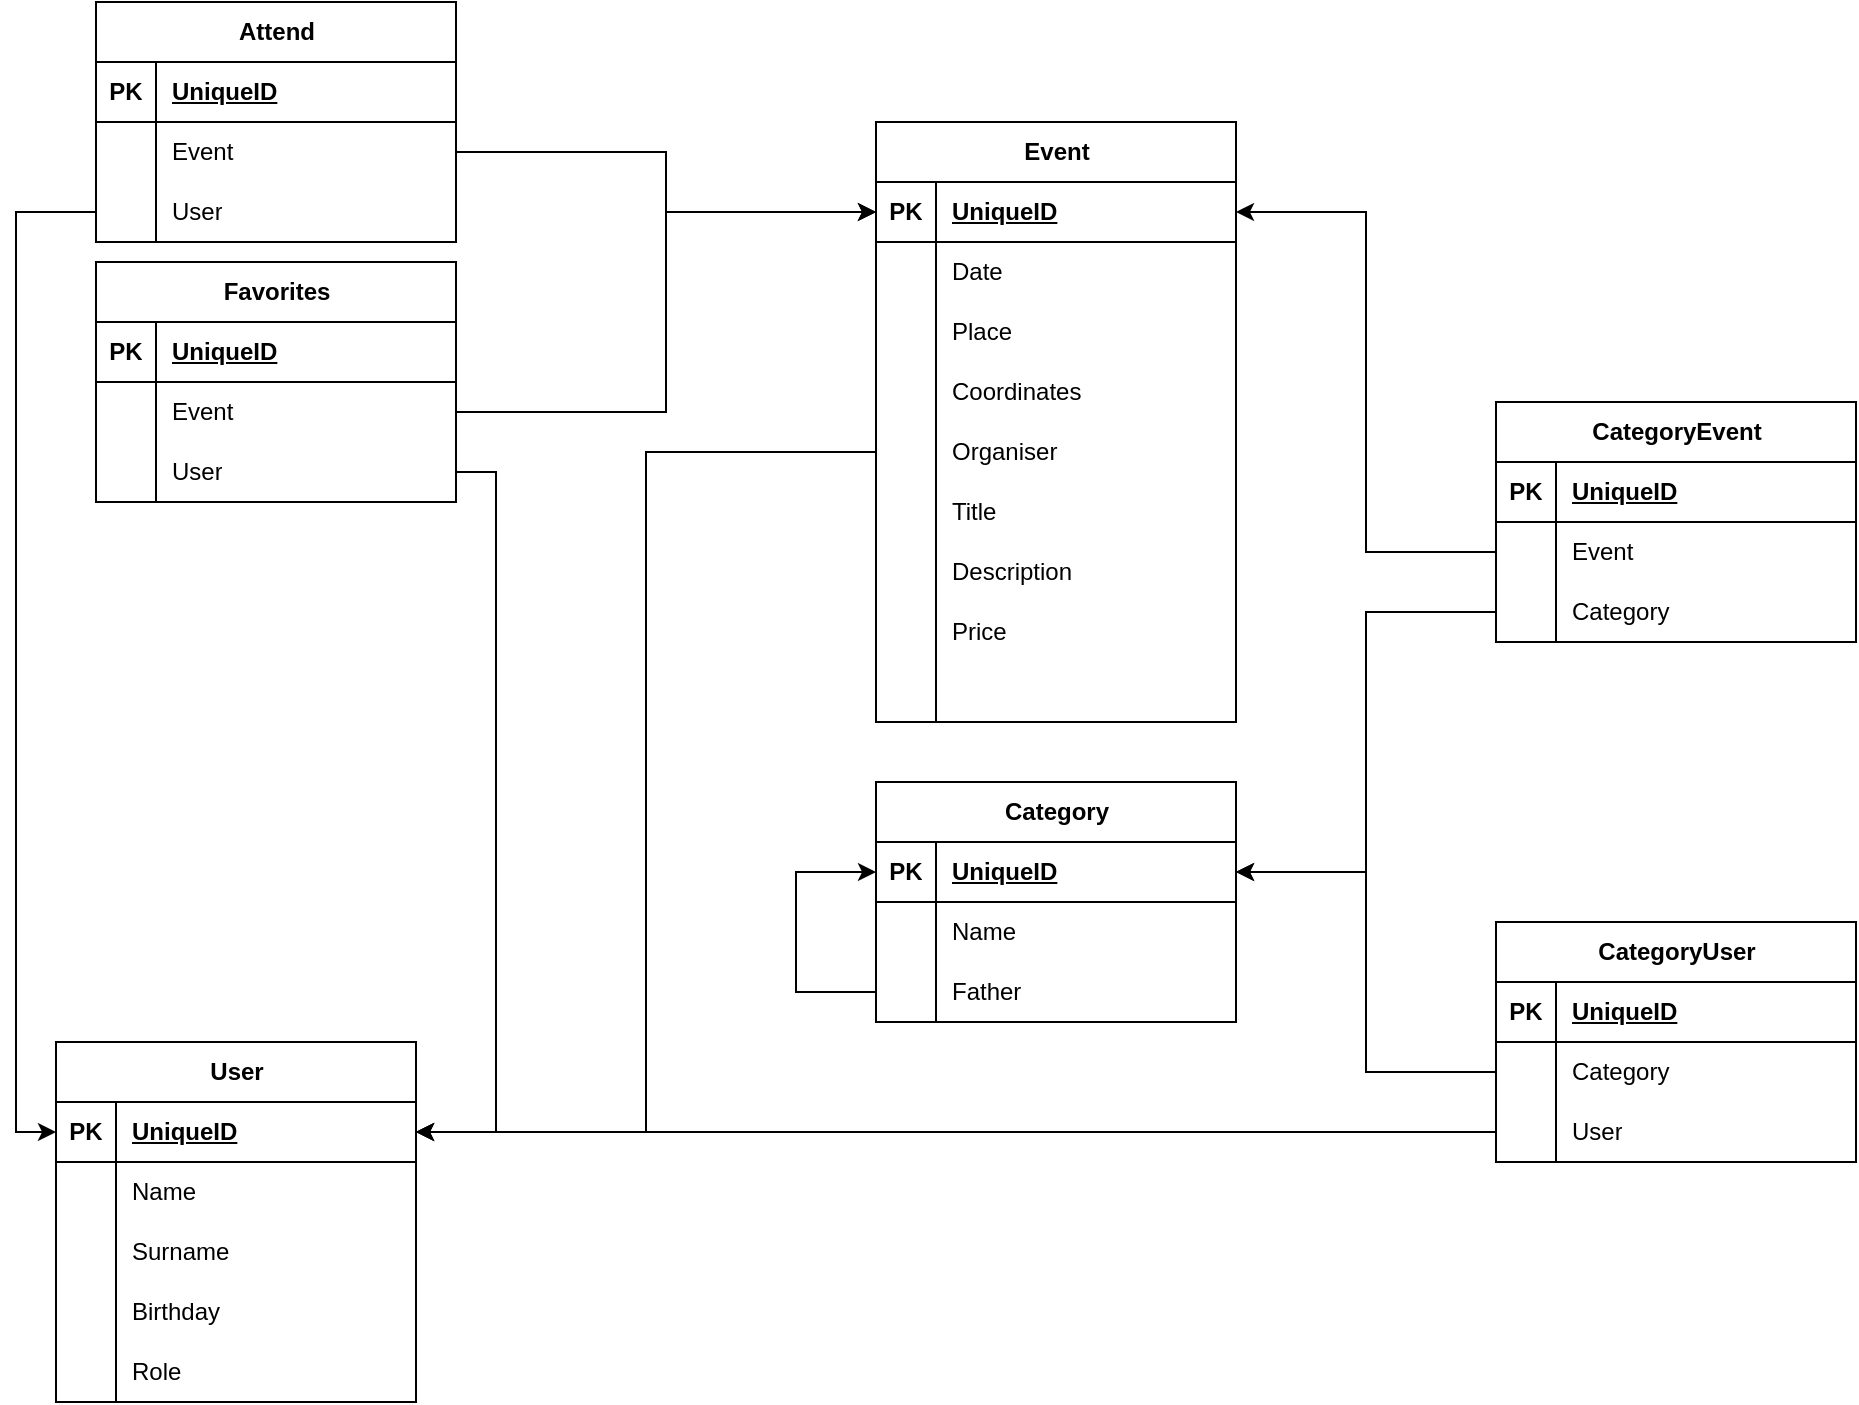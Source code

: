 <mxfile version="21.0.2" type="device"><diagram name="Pagina-1" id="HXqzpzpttiGcGbyxBQgP"><mxGraphModel dx="2497" dy="1878" grid="0" gridSize="10" guides="1" tooltips="1" connect="1" arrows="1" fold="1" page="1" pageScale="1" pageWidth="827" pageHeight="1169" math="0" shadow="0"><root><mxCell id="0"/><mxCell id="1" parent="0"/><mxCell id="CH85Bz0sB6RGt3D_Y4rh-2" value="User" style="shape=table;startSize=30;container=1;collapsible=1;childLayout=tableLayout;fixedRows=1;rowLines=0;fontStyle=1;align=center;resizeLast=1;html=1;" parent="1" vertex="1"><mxGeometry x="-30" y="470" width="180" height="180" as="geometry"/></mxCell><mxCell id="CH85Bz0sB6RGt3D_Y4rh-3" value="" style="shape=tableRow;horizontal=0;startSize=0;swimlaneHead=0;swimlaneBody=0;fillColor=none;collapsible=0;dropTarget=0;points=[[0,0.5],[1,0.5]];portConstraint=eastwest;top=0;left=0;right=0;bottom=1;" parent="CH85Bz0sB6RGt3D_Y4rh-2" vertex="1"><mxGeometry y="30" width="180" height="30" as="geometry"/></mxCell><mxCell id="CH85Bz0sB6RGt3D_Y4rh-4" value="PK" style="shape=partialRectangle;connectable=0;fillColor=none;top=0;left=0;bottom=0;right=0;fontStyle=1;overflow=hidden;whiteSpace=wrap;html=1;" parent="CH85Bz0sB6RGt3D_Y4rh-3" vertex="1"><mxGeometry width="30" height="30" as="geometry"><mxRectangle width="30" height="30" as="alternateBounds"/></mxGeometry></mxCell><mxCell id="CH85Bz0sB6RGt3D_Y4rh-5" value="UniqueID" style="shape=partialRectangle;connectable=0;fillColor=none;top=0;left=0;bottom=0;right=0;align=left;spacingLeft=6;fontStyle=5;overflow=hidden;whiteSpace=wrap;html=1;" parent="CH85Bz0sB6RGt3D_Y4rh-3" vertex="1"><mxGeometry x="30" width="150" height="30" as="geometry"><mxRectangle width="150" height="30" as="alternateBounds"/></mxGeometry></mxCell><mxCell id="CH85Bz0sB6RGt3D_Y4rh-6" value="" style="shape=tableRow;horizontal=0;startSize=0;swimlaneHead=0;swimlaneBody=0;fillColor=none;collapsible=0;dropTarget=0;points=[[0,0.5],[1,0.5]];portConstraint=eastwest;top=0;left=0;right=0;bottom=0;" parent="CH85Bz0sB6RGt3D_Y4rh-2" vertex="1"><mxGeometry y="60" width="180" height="30" as="geometry"/></mxCell><mxCell id="CH85Bz0sB6RGt3D_Y4rh-7" value="" style="shape=partialRectangle;connectable=0;fillColor=none;top=0;left=0;bottom=0;right=0;editable=1;overflow=hidden;whiteSpace=wrap;html=1;" parent="CH85Bz0sB6RGt3D_Y4rh-6" vertex="1"><mxGeometry width="30" height="30" as="geometry"><mxRectangle width="30" height="30" as="alternateBounds"/></mxGeometry></mxCell><mxCell id="CH85Bz0sB6RGt3D_Y4rh-8" value="Name" style="shape=partialRectangle;connectable=0;fillColor=none;top=0;left=0;bottom=0;right=0;align=left;spacingLeft=6;overflow=hidden;whiteSpace=wrap;html=1;" parent="CH85Bz0sB6RGt3D_Y4rh-6" vertex="1"><mxGeometry x="30" width="150" height="30" as="geometry"><mxRectangle width="150" height="30" as="alternateBounds"/></mxGeometry></mxCell><mxCell id="CH85Bz0sB6RGt3D_Y4rh-9" value="" style="shape=tableRow;horizontal=0;startSize=0;swimlaneHead=0;swimlaneBody=0;fillColor=none;collapsible=0;dropTarget=0;points=[[0,0.5],[1,0.5]];portConstraint=eastwest;top=0;left=0;right=0;bottom=0;" parent="CH85Bz0sB6RGt3D_Y4rh-2" vertex="1"><mxGeometry y="90" width="180" height="30" as="geometry"/></mxCell><mxCell id="CH85Bz0sB6RGt3D_Y4rh-10" value="" style="shape=partialRectangle;connectable=0;fillColor=none;top=0;left=0;bottom=0;right=0;editable=1;overflow=hidden;whiteSpace=wrap;html=1;" parent="CH85Bz0sB6RGt3D_Y4rh-9" vertex="1"><mxGeometry width="30" height="30" as="geometry"><mxRectangle width="30" height="30" as="alternateBounds"/></mxGeometry></mxCell><mxCell id="CH85Bz0sB6RGt3D_Y4rh-11" value="Surname" style="shape=partialRectangle;connectable=0;fillColor=none;top=0;left=0;bottom=0;right=0;align=left;spacingLeft=6;overflow=hidden;whiteSpace=wrap;html=1;" parent="CH85Bz0sB6RGt3D_Y4rh-9" vertex="1"><mxGeometry x="30" width="150" height="30" as="geometry"><mxRectangle width="150" height="30" as="alternateBounds"/></mxGeometry></mxCell><mxCell id="CH85Bz0sB6RGt3D_Y4rh-12" value="" style="shape=tableRow;horizontal=0;startSize=0;swimlaneHead=0;swimlaneBody=0;fillColor=none;collapsible=0;dropTarget=0;points=[[0,0.5],[1,0.5]];portConstraint=eastwest;top=0;left=0;right=0;bottom=0;" parent="CH85Bz0sB6RGt3D_Y4rh-2" vertex="1"><mxGeometry y="120" width="180" height="30" as="geometry"/></mxCell><mxCell id="CH85Bz0sB6RGt3D_Y4rh-13" value="" style="shape=partialRectangle;connectable=0;fillColor=none;top=0;left=0;bottom=0;right=0;editable=1;overflow=hidden;whiteSpace=wrap;html=1;" parent="CH85Bz0sB6RGt3D_Y4rh-12" vertex="1"><mxGeometry width="30" height="30" as="geometry"><mxRectangle width="30" height="30" as="alternateBounds"/></mxGeometry></mxCell><mxCell id="CH85Bz0sB6RGt3D_Y4rh-14" value="Birthday" style="shape=partialRectangle;connectable=0;fillColor=none;top=0;left=0;bottom=0;right=0;align=left;spacingLeft=6;overflow=hidden;whiteSpace=wrap;html=1;" parent="CH85Bz0sB6RGt3D_Y4rh-12" vertex="1"><mxGeometry x="30" width="150" height="30" as="geometry"><mxRectangle width="150" height="30" as="alternateBounds"/></mxGeometry></mxCell><mxCell id="CH85Bz0sB6RGt3D_Y4rh-15" value="" style="shape=tableRow;horizontal=0;startSize=0;swimlaneHead=0;swimlaneBody=0;fillColor=none;collapsible=0;dropTarget=0;points=[[0,0.5],[1,0.5]];portConstraint=eastwest;top=0;left=0;right=0;bottom=0;" parent="CH85Bz0sB6RGt3D_Y4rh-2" vertex="1"><mxGeometry y="150" width="180" height="30" as="geometry"/></mxCell><mxCell id="CH85Bz0sB6RGt3D_Y4rh-16" value="" style="shape=partialRectangle;connectable=0;fillColor=none;top=0;left=0;bottom=0;right=0;editable=1;overflow=hidden;whiteSpace=wrap;html=1;" parent="CH85Bz0sB6RGt3D_Y4rh-15" vertex="1"><mxGeometry width="30" height="30" as="geometry"><mxRectangle width="30" height="30" as="alternateBounds"/></mxGeometry></mxCell><mxCell id="CH85Bz0sB6RGt3D_Y4rh-17" value="Role" style="shape=partialRectangle;connectable=0;fillColor=none;top=0;left=0;bottom=0;right=0;align=left;spacingLeft=6;overflow=hidden;whiteSpace=wrap;html=1;" parent="CH85Bz0sB6RGt3D_Y4rh-15" vertex="1"><mxGeometry x="30" width="150" height="30" as="geometry"><mxRectangle width="150" height="30" as="alternateBounds"/></mxGeometry></mxCell><mxCell id="CH85Bz0sB6RGt3D_Y4rh-30" value="Event" style="shape=table;startSize=30;container=1;collapsible=1;childLayout=tableLayout;fixedRows=1;rowLines=0;fontStyle=1;align=center;resizeLast=1;html=1;" parent="1" vertex="1"><mxGeometry x="380" y="10" width="180" height="300" as="geometry"/></mxCell><mxCell id="CH85Bz0sB6RGt3D_Y4rh-31" value="" style="shape=tableRow;horizontal=0;startSize=0;swimlaneHead=0;swimlaneBody=0;fillColor=none;collapsible=0;dropTarget=0;points=[[0,0.5],[1,0.5]];portConstraint=eastwest;top=0;left=0;right=0;bottom=1;" parent="CH85Bz0sB6RGt3D_Y4rh-30" vertex="1"><mxGeometry y="30" width="180" height="30" as="geometry"/></mxCell><mxCell id="CH85Bz0sB6RGt3D_Y4rh-32" value="PK" style="shape=partialRectangle;connectable=0;fillColor=none;top=0;left=0;bottom=0;right=0;fontStyle=1;overflow=hidden;whiteSpace=wrap;html=1;" parent="CH85Bz0sB6RGt3D_Y4rh-31" vertex="1"><mxGeometry width="30" height="30" as="geometry"><mxRectangle width="30" height="30" as="alternateBounds"/></mxGeometry></mxCell><mxCell id="CH85Bz0sB6RGt3D_Y4rh-33" value="UniqueID" style="shape=partialRectangle;connectable=0;fillColor=none;top=0;left=0;bottom=0;right=0;align=left;spacingLeft=6;fontStyle=5;overflow=hidden;whiteSpace=wrap;html=1;" parent="CH85Bz0sB6RGt3D_Y4rh-31" vertex="1"><mxGeometry x="30" width="150" height="30" as="geometry"><mxRectangle width="150" height="30" as="alternateBounds"/></mxGeometry></mxCell><mxCell id="CH85Bz0sB6RGt3D_Y4rh-34" value="" style="shape=tableRow;horizontal=0;startSize=0;swimlaneHead=0;swimlaneBody=0;fillColor=none;collapsible=0;dropTarget=0;points=[[0,0.5],[1,0.5]];portConstraint=eastwest;top=0;left=0;right=0;bottom=0;" parent="CH85Bz0sB6RGt3D_Y4rh-30" vertex="1"><mxGeometry y="60" width="180" height="30" as="geometry"/></mxCell><mxCell id="CH85Bz0sB6RGt3D_Y4rh-35" value="" style="shape=partialRectangle;connectable=0;fillColor=none;top=0;left=0;bottom=0;right=0;editable=1;overflow=hidden;whiteSpace=wrap;html=1;" parent="CH85Bz0sB6RGt3D_Y4rh-34" vertex="1"><mxGeometry width="30" height="30" as="geometry"><mxRectangle width="30" height="30" as="alternateBounds"/></mxGeometry></mxCell><mxCell id="CH85Bz0sB6RGt3D_Y4rh-36" value="Date" style="shape=partialRectangle;connectable=0;fillColor=none;top=0;left=0;bottom=0;right=0;align=left;spacingLeft=6;overflow=hidden;whiteSpace=wrap;html=1;" parent="CH85Bz0sB6RGt3D_Y4rh-34" vertex="1"><mxGeometry x="30" width="150" height="30" as="geometry"><mxRectangle width="150" height="30" as="alternateBounds"/></mxGeometry></mxCell><mxCell id="CH85Bz0sB6RGt3D_Y4rh-37" value="" style="shape=tableRow;horizontal=0;startSize=0;swimlaneHead=0;swimlaneBody=0;fillColor=none;collapsible=0;dropTarget=0;points=[[0,0.5],[1,0.5]];portConstraint=eastwest;top=0;left=0;right=0;bottom=0;" parent="CH85Bz0sB6RGt3D_Y4rh-30" vertex="1"><mxGeometry y="90" width="180" height="30" as="geometry"/></mxCell><mxCell id="CH85Bz0sB6RGt3D_Y4rh-38" value="" style="shape=partialRectangle;connectable=0;fillColor=none;top=0;left=0;bottom=0;right=0;editable=1;overflow=hidden;whiteSpace=wrap;html=1;" parent="CH85Bz0sB6RGt3D_Y4rh-37" vertex="1"><mxGeometry width="30" height="30" as="geometry"><mxRectangle width="30" height="30" as="alternateBounds"/></mxGeometry></mxCell><mxCell id="CH85Bz0sB6RGt3D_Y4rh-39" value="Place" style="shape=partialRectangle;connectable=0;fillColor=none;top=0;left=0;bottom=0;right=0;align=left;spacingLeft=6;overflow=hidden;whiteSpace=wrap;html=1;" parent="CH85Bz0sB6RGt3D_Y4rh-37" vertex="1"><mxGeometry x="30" width="150" height="30" as="geometry"><mxRectangle width="150" height="30" as="alternateBounds"/></mxGeometry></mxCell><mxCell id="CH85Bz0sB6RGt3D_Y4rh-40" value="" style="shape=tableRow;horizontal=0;startSize=0;swimlaneHead=0;swimlaneBody=0;fillColor=none;collapsible=0;dropTarget=0;points=[[0,0.5],[1,0.5]];portConstraint=eastwest;top=0;left=0;right=0;bottom=0;" parent="CH85Bz0sB6RGt3D_Y4rh-30" vertex="1"><mxGeometry y="120" width="180" height="30" as="geometry"/></mxCell><mxCell id="CH85Bz0sB6RGt3D_Y4rh-41" value="" style="shape=partialRectangle;connectable=0;fillColor=none;top=0;left=0;bottom=0;right=0;editable=1;overflow=hidden;whiteSpace=wrap;html=1;" parent="CH85Bz0sB6RGt3D_Y4rh-40" vertex="1"><mxGeometry width="30" height="30" as="geometry"><mxRectangle width="30" height="30" as="alternateBounds"/></mxGeometry></mxCell><mxCell id="CH85Bz0sB6RGt3D_Y4rh-42" value="Coordinates" style="shape=partialRectangle;connectable=0;fillColor=none;top=0;left=0;bottom=0;right=0;align=left;spacingLeft=6;overflow=hidden;whiteSpace=wrap;html=1;" parent="CH85Bz0sB6RGt3D_Y4rh-40" vertex="1"><mxGeometry x="30" width="150" height="30" as="geometry"><mxRectangle width="150" height="30" as="alternateBounds"/></mxGeometry></mxCell><mxCell id="CH85Bz0sB6RGt3D_Y4rh-46" value="" style="shape=tableRow;horizontal=0;startSize=0;swimlaneHead=0;swimlaneBody=0;fillColor=none;collapsible=0;dropTarget=0;points=[[0,0.5],[1,0.5]];portConstraint=eastwest;top=0;left=0;right=0;bottom=0;" parent="CH85Bz0sB6RGt3D_Y4rh-30" vertex="1"><mxGeometry y="150" width="180" height="30" as="geometry"/></mxCell><mxCell id="CH85Bz0sB6RGt3D_Y4rh-47" value="" style="shape=partialRectangle;connectable=0;fillColor=none;top=0;left=0;bottom=0;right=0;editable=1;overflow=hidden;whiteSpace=wrap;html=1;" parent="CH85Bz0sB6RGt3D_Y4rh-46" vertex="1"><mxGeometry width="30" height="30" as="geometry"><mxRectangle width="30" height="30" as="alternateBounds"/></mxGeometry></mxCell><mxCell id="CH85Bz0sB6RGt3D_Y4rh-48" value="Organiser" style="shape=partialRectangle;connectable=0;fillColor=none;top=0;left=0;bottom=0;right=0;align=left;spacingLeft=6;overflow=hidden;whiteSpace=wrap;html=1;" parent="CH85Bz0sB6RGt3D_Y4rh-46" vertex="1"><mxGeometry x="30" width="150" height="30" as="geometry"><mxRectangle width="150" height="30" as="alternateBounds"/></mxGeometry></mxCell><mxCell id="CH85Bz0sB6RGt3D_Y4rh-43" value="" style="shape=tableRow;horizontal=0;startSize=0;swimlaneHead=0;swimlaneBody=0;fillColor=none;collapsible=0;dropTarget=0;points=[[0,0.5],[1,0.5]];portConstraint=eastwest;top=0;left=0;right=0;bottom=0;" parent="CH85Bz0sB6RGt3D_Y4rh-30" vertex="1"><mxGeometry y="180" width="180" height="30" as="geometry"/></mxCell><mxCell id="CH85Bz0sB6RGt3D_Y4rh-44" value="" style="shape=partialRectangle;connectable=0;fillColor=none;top=0;left=0;bottom=0;right=0;editable=1;overflow=hidden;whiteSpace=wrap;html=1;" parent="CH85Bz0sB6RGt3D_Y4rh-43" vertex="1"><mxGeometry width="30" height="30" as="geometry"><mxRectangle width="30" height="30" as="alternateBounds"/></mxGeometry></mxCell><mxCell id="CH85Bz0sB6RGt3D_Y4rh-45" value="Title" style="shape=partialRectangle;connectable=0;fillColor=none;top=0;left=0;bottom=0;right=0;align=left;spacingLeft=6;overflow=hidden;whiteSpace=wrap;html=1;" parent="CH85Bz0sB6RGt3D_Y4rh-43" vertex="1"><mxGeometry x="30" width="150" height="30" as="geometry"><mxRectangle width="150" height="30" as="alternateBounds"/></mxGeometry></mxCell><mxCell id="CH85Bz0sB6RGt3D_Y4rh-49" value="" style="shape=tableRow;horizontal=0;startSize=0;swimlaneHead=0;swimlaneBody=0;fillColor=none;collapsible=0;dropTarget=0;points=[[0,0.5],[1,0.5]];portConstraint=eastwest;top=0;left=0;right=0;bottom=0;" parent="CH85Bz0sB6RGt3D_Y4rh-30" vertex="1"><mxGeometry y="210" width="180" height="30" as="geometry"/></mxCell><mxCell id="CH85Bz0sB6RGt3D_Y4rh-50" value="" style="shape=partialRectangle;connectable=0;fillColor=none;top=0;left=0;bottom=0;right=0;editable=1;overflow=hidden;whiteSpace=wrap;html=1;" parent="CH85Bz0sB6RGt3D_Y4rh-49" vertex="1"><mxGeometry width="30" height="30" as="geometry"><mxRectangle width="30" height="30" as="alternateBounds"/></mxGeometry></mxCell><mxCell id="CH85Bz0sB6RGt3D_Y4rh-51" value="Description" style="shape=partialRectangle;connectable=0;fillColor=none;top=0;left=0;bottom=0;right=0;align=left;spacingLeft=6;overflow=hidden;whiteSpace=wrap;html=1;" parent="CH85Bz0sB6RGt3D_Y4rh-49" vertex="1"><mxGeometry x="30" width="150" height="30" as="geometry"><mxRectangle width="150" height="30" as="alternateBounds"/></mxGeometry></mxCell><mxCell id="CH85Bz0sB6RGt3D_Y4rh-55" value="" style="shape=tableRow;horizontal=0;startSize=0;swimlaneHead=0;swimlaneBody=0;fillColor=none;collapsible=0;dropTarget=0;points=[[0,0.5],[1,0.5]];portConstraint=eastwest;top=0;left=0;right=0;bottom=0;" parent="CH85Bz0sB6RGt3D_Y4rh-30" vertex="1"><mxGeometry y="240" width="180" height="30" as="geometry"/></mxCell><mxCell id="CH85Bz0sB6RGt3D_Y4rh-56" value="" style="shape=partialRectangle;connectable=0;fillColor=none;top=0;left=0;bottom=0;right=0;editable=1;overflow=hidden;whiteSpace=wrap;html=1;" parent="CH85Bz0sB6RGt3D_Y4rh-55" vertex="1"><mxGeometry width="30" height="30" as="geometry"><mxRectangle width="30" height="30" as="alternateBounds"/></mxGeometry></mxCell><mxCell id="CH85Bz0sB6RGt3D_Y4rh-57" value="Price" style="shape=partialRectangle;connectable=0;fillColor=none;top=0;left=0;bottom=0;right=0;align=left;spacingLeft=6;overflow=hidden;whiteSpace=wrap;html=1;" parent="CH85Bz0sB6RGt3D_Y4rh-55" vertex="1"><mxGeometry x="30" width="150" height="30" as="geometry"><mxRectangle width="150" height="30" as="alternateBounds"/></mxGeometry></mxCell><mxCell id="CH85Bz0sB6RGt3D_Y4rh-52" value="" style="shape=tableRow;horizontal=0;startSize=0;swimlaneHead=0;swimlaneBody=0;fillColor=none;collapsible=0;dropTarget=0;points=[[0,0.5],[1,0.5]];portConstraint=eastwest;top=0;left=0;right=0;bottom=0;" parent="CH85Bz0sB6RGt3D_Y4rh-30" vertex="1"><mxGeometry y="270" width="180" height="30" as="geometry"/></mxCell><mxCell id="CH85Bz0sB6RGt3D_Y4rh-53" value="" style="shape=partialRectangle;connectable=0;fillColor=none;top=0;left=0;bottom=0;right=0;editable=1;overflow=hidden;whiteSpace=wrap;html=1;" parent="CH85Bz0sB6RGt3D_Y4rh-52" vertex="1"><mxGeometry width="30" height="30" as="geometry"><mxRectangle width="30" height="30" as="alternateBounds"/></mxGeometry></mxCell><mxCell id="CH85Bz0sB6RGt3D_Y4rh-54" value="" style="shape=partialRectangle;connectable=0;fillColor=none;top=0;left=0;bottom=0;right=0;align=left;spacingLeft=6;overflow=hidden;whiteSpace=wrap;html=1;" parent="CH85Bz0sB6RGt3D_Y4rh-52" vertex="1"><mxGeometry x="30" width="150" height="30" as="geometry"><mxRectangle width="150" height="30" as="alternateBounds"/></mxGeometry></mxCell><mxCell id="CH85Bz0sB6RGt3D_Y4rh-145" style="edgeStyle=orthogonalEdgeStyle;rounded=0;orthogonalLoop=1;jettySize=auto;html=1;exitX=0;exitY=0.5;exitDx=0;exitDy=0;entryX=0;entryY=0.5;entryDx=0;entryDy=0;" parent="1" source="CH85Bz0sB6RGt3D_Y4rh-65" target="CH85Bz0sB6RGt3D_Y4rh-59" edge="1"><mxGeometry relative="1" as="geometry"><Array as="points"><mxPoint x="340" y="445"/><mxPoint x="340" y="385"/></Array></mxGeometry></mxCell><mxCell id="CH85Bz0sB6RGt3D_Y4rh-58" value="Category" style="shape=table;startSize=30;container=1;collapsible=1;childLayout=tableLayout;fixedRows=1;rowLines=0;fontStyle=1;align=center;resizeLast=1;html=1;" parent="1" vertex="1"><mxGeometry x="380" y="340" width="180" height="120" as="geometry"/></mxCell><mxCell id="CH85Bz0sB6RGt3D_Y4rh-59" value="" style="shape=tableRow;horizontal=0;startSize=0;swimlaneHead=0;swimlaneBody=0;fillColor=none;collapsible=0;dropTarget=0;points=[[0,0.5],[1,0.5]];portConstraint=eastwest;top=0;left=0;right=0;bottom=1;" parent="CH85Bz0sB6RGt3D_Y4rh-58" vertex="1"><mxGeometry y="30" width="180" height="30" as="geometry"/></mxCell><mxCell id="CH85Bz0sB6RGt3D_Y4rh-60" value="PK" style="shape=partialRectangle;connectable=0;fillColor=none;top=0;left=0;bottom=0;right=0;fontStyle=1;overflow=hidden;whiteSpace=wrap;html=1;" parent="CH85Bz0sB6RGt3D_Y4rh-59" vertex="1"><mxGeometry width="30" height="30" as="geometry"><mxRectangle width="30" height="30" as="alternateBounds"/></mxGeometry></mxCell><mxCell id="CH85Bz0sB6RGt3D_Y4rh-61" value="UniqueID" style="shape=partialRectangle;connectable=0;fillColor=none;top=0;left=0;bottom=0;right=0;align=left;spacingLeft=6;fontStyle=5;overflow=hidden;whiteSpace=wrap;html=1;" parent="CH85Bz0sB6RGt3D_Y4rh-59" vertex="1"><mxGeometry x="30" width="150" height="30" as="geometry"><mxRectangle width="150" height="30" as="alternateBounds"/></mxGeometry></mxCell><mxCell id="CH85Bz0sB6RGt3D_Y4rh-62" value="" style="shape=tableRow;horizontal=0;startSize=0;swimlaneHead=0;swimlaneBody=0;fillColor=none;collapsible=0;dropTarget=0;points=[[0,0.5],[1,0.5]];portConstraint=eastwest;top=0;left=0;right=0;bottom=0;" parent="CH85Bz0sB6RGt3D_Y4rh-58" vertex="1"><mxGeometry y="60" width="180" height="30" as="geometry"/></mxCell><mxCell id="CH85Bz0sB6RGt3D_Y4rh-63" value="" style="shape=partialRectangle;connectable=0;fillColor=none;top=0;left=0;bottom=0;right=0;editable=1;overflow=hidden;whiteSpace=wrap;html=1;" parent="CH85Bz0sB6RGt3D_Y4rh-62" vertex="1"><mxGeometry width="30" height="30" as="geometry"><mxRectangle width="30" height="30" as="alternateBounds"/></mxGeometry></mxCell><mxCell id="CH85Bz0sB6RGt3D_Y4rh-64" value="Name" style="shape=partialRectangle;connectable=0;fillColor=none;top=0;left=0;bottom=0;right=0;align=left;spacingLeft=6;overflow=hidden;whiteSpace=wrap;html=1;" parent="CH85Bz0sB6RGt3D_Y4rh-62" vertex="1"><mxGeometry x="30" width="150" height="30" as="geometry"><mxRectangle width="150" height="30" as="alternateBounds"/></mxGeometry></mxCell><mxCell id="CH85Bz0sB6RGt3D_Y4rh-65" value="" style="shape=tableRow;horizontal=0;startSize=0;swimlaneHead=0;swimlaneBody=0;fillColor=none;collapsible=0;dropTarget=0;points=[[0,0.5],[1,0.5]];portConstraint=eastwest;top=0;left=0;right=0;bottom=0;" parent="CH85Bz0sB6RGt3D_Y4rh-58" vertex="1"><mxGeometry y="90" width="180" height="30" as="geometry"/></mxCell><mxCell id="CH85Bz0sB6RGt3D_Y4rh-66" value="" style="shape=partialRectangle;connectable=0;fillColor=none;top=0;left=0;bottom=0;right=0;editable=1;overflow=hidden;whiteSpace=wrap;html=1;" parent="CH85Bz0sB6RGt3D_Y4rh-65" vertex="1"><mxGeometry width="30" height="30" as="geometry"><mxRectangle width="30" height="30" as="alternateBounds"/></mxGeometry></mxCell><mxCell id="CH85Bz0sB6RGt3D_Y4rh-67" value="Father" style="shape=partialRectangle;connectable=0;fillColor=none;top=0;left=0;bottom=0;right=0;align=left;spacingLeft=6;overflow=hidden;whiteSpace=wrap;html=1;" parent="CH85Bz0sB6RGt3D_Y4rh-65" vertex="1"><mxGeometry x="30" width="150" height="30" as="geometry"><mxRectangle width="150" height="30" as="alternateBounds"/></mxGeometry></mxCell><mxCell id="CH85Bz0sB6RGt3D_Y4rh-77" style="edgeStyle=orthogonalEdgeStyle;rounded=0;orthogonalLoop=1;jettySize=auto;html=1;exitX=0;exitY=0.5;exitDx=0;exitDy=0;" parent="1" source="CH85Bz0sB6RGt3D_Y4rh-46" target="CH85Bz0sB6RGt3D_Y4rh-3" edge="1"><mxGeometry relative="1" as="geometry"/></mxCell><mxCell id="CH85Bz0sB6RGt3D_Y4rh-78" value="CategoryEvent" style="shape=table;startSize=30;container=1;collapsible=1;childLayout=tableLayout;fixedRows=1;rowLines=0;fontStyle=1;align=center;resizeLast=1;html=1;" parent="1" vertex="1"><mxGeometry x="690" y="150" width="180" height="120" as="geometry"/></mxCell><mxCell id="CH85Bz0sB6RGt3D_Y4rh-79" value="" style="shape=tableRow;horizontal=0;startSize=0;swimlaneHead=0;swimlaneBody=0;fillColor=none;collapsible=0;dropTarget=0;points=[[0,0.5],[1,0.5]];portConstraint=eastwest;top=0;left=0;right=0;bottom=1;" parent="CH85Bz0sB6RGt3D_Y4rh-78" vertex="1"><mxGeometry y="30" width="180" height="30" as="geometry"/></mxCell><mxCell id="CH85Bz0sB6RGt3D_Y4rh-80" value="PK" style="shape=partialRectangle;connectable=0;fillColor=none;top=0;left=0;bottom=0;right=0;fontStyle=1;overflow=hidden;whiteSpace=wrap;html=1;" parent="CH85Bz0sB6RGt3D_Y4rh-79" vertex="1"><mxGeometry width="30" height="30" as="geometry"><mxRectangle width="30" height="30" as="alternateBounds"/></mxGeometry></mxCell><mxCell id="CH85Bz0sB6RGt3D_Y4rh-81" value="UniqueID" style="shape=partialRectangle;connectable=0;fillColor=none;top=0;left=0;bottom=0;right=0;align=left;spacingLeft=6;fontStyle=5;overflow=hidden;whiteSpace=wrap;html=1;" parent="CH85Bz0sB6RGt3D_Y4rh-79" vertex="1"><mxGeometry x="30" width="150" height="30" as="geometry"><mxRectangle width="150" height="30" as="alternateBounds"/></mxGeometry></mxCell><mxCell id="CH85Bz0sB6RGt3D_Y4rh-82" value="" style="shape=tableRow;horizontal=0;startSize=0;swimlaneHead=0;swimlaneBody=0;fillColor=none;collapsible=0;dropTarget=0;points=[[0,0.5],[1,0.5]];portConstraint=eastwest;top=0;left=0;right=0;bottom=0;" parent="CH85Bz0sB6RGt3D_Y4rh-78" vertex="1"><mxGeometry y="60" width="180" height="30" as="geometry"/></mxCell><mxCell id="CH85Bz0sB6RGt3D_Y4rh-83" value="" style="shape=partialRectangle;connectable=0;fillColor=none;top=0;left=0;bottom=0;right=0;editable=1;overflow=hidden;whiteSpace=wrap;html=1;" parent="CH85Bz0sB6RGt3D_Y4rh-82" vertex="1"><mxGeometry width="30" height="30" as="geometry"><mxRectangle width="30" height="30" as="alternateBounds"/></mxGeometry></mxCell><mxCell id="CH85Bz0sB6RGt3D_Y4rh-84" value="Event" style="shape=partialRectangle;connectable=0;fillColor=none;top=0;left=0;bottom=0;right=0;align=left;spacingLeft=6;overflow=hidden;whiteSpace=wrap;html=1;" parent="CH85Bz0sB6RGt3D_Y4rh-82" vertex="1"><mxGeometry x="30" width="150" height="30" as="geometry"><mxRectangle width="150" height="30" as="alternateBounds"/></mxGeometry></mxCell><mxCell id="CH85Bz0sB6RGt3D_Y4rh-85" value="" style="shape=tableRow;horizontal=0;startSize=0;swimlaneHead=0;swimlaneBody=0;fillColor=none;collapsible=0;dropTarget=0;points=[[0,0.5],[1,0.5]];portConstraint=eastwest;top=0;left=0;right=0;bottom=0;" parent="CH85Bz0sB6RGt3D_Y4rh-78" vertex="1"><mxGeometry y="90" width="180" height="30" as="geometry"/></mxCell><mxCell id="CH85Bz0sB6RGt3D_Y4rh-86" value="" style="shape=partialRectangle;connectable=0;fillColor=none;top=0;left=0;bottom=0;right=0;editable=1;overflow=hidden;whiteSpace=wrap;html=1;" parent="CH85Bz0sB6RGt3D_Y4rh-85" vertex="1"><mxGeometry width="30" height="30" as="geometry"><mxRectangle width="30" height="30" as="alternateBounds"/></mxGeometry></mxCell><mxCell id="CH85Bz0sB6RGt3D_Y4rh-87" value="Category" style="shape=partialRectangle;connectable=0;fillColor=none;top=0;left=0;bottom=0;right=0;align=left;spacingLeft=6;overflow=hidden;whiteSpace=wrap;html=1;" parent="CH85Bz0sB6RGt3D_Y4rh-85" vertex="1"><mxGeometry x="30" width="150" height="30" as="geometry"><mxRectangle width="150" height="30" as="alternateBounds"/></mxGeometry></mxCell><mxCell id="CH85Bz0sB6RGt3D_Y4rh-91" style="edgeStyle=orthogonalEdgeStyle;rounded=0;orthogonalLoop=1;jettySize=auto;html=1;exitX=0;exitY=0.5;exitDx=0;exitDy=0;entryX=1;entryY=0.5;entryDx=0;entryDy=0;" parent="1" source="CH85Bz0sB6RGt3D_Y4rh-82" target="CH85Bz0sB6RGt3D_Y4rh-31" edge="1"><mxGeometry relative="1" as="geometry"/></mxCell><mxCell id="CH85Bz0sB6RGt3D_Y4rh-92" style="edgeStyle=orthogonalEdgeStyle;rounded=0;orthogonalLoop=1;jettySize=auto;html=1;exitX=0;exitY=0.5;exitDx=0;exitDy=0;entryX=1;entryY=0.5;entryDx=0;entryDy=0;" parent="1" source="CH85Bz0sB6RGt3D_Y4rh-85" target="CH85Bz0sB6RGt3D_Y4rh-59" edge="1"><mxGeometry relative="1" as="geometry"/></mxCell><mxCell id="CH85Bz0sB6RGt3D_Y4rh-93" value="CategoryUser" style="shape=table;startSize=30;container=1;collapsible=1;childLayout=tableLayout;fixedRows=1;rowLines=0;fontStyle=1;align=center;resizeLast=1;html=1;" parent="1" vertex="1"><mxGeometry x="690" y="410" width="180" height="120" as="geometry"/></mxCell><mxCell id="CH85Bz0sB6RGt3D_Y4rh-94" value="" style="shape=tableRow;horizontal=0;startSize=0;swimlaneHead=0;swimlaneBody=0;fillColor=none;collapsible=0;dropTarget=0;points=[[0,0.5],[1,0.5]];portConstraint=eastwest;top=0;left=0;right=0;bottom=1;" parent="CH85Bz0sB6RGt3D_Y4rh-93" vertex="1"><mxGeometry y="30" width="180" height="30" as="geometry"/></mxCell><mxCell id="CH85Bz0sB6RGt3D_Y4rh-95" value="PK" style="shape=partialRectangle;connectable=0;fillColor=none;top=0;left=0;bottom=0;right=0;fontStyle=1;overflow=hidden;whiteSpace=wrap;html=1;" parent="CH85Bz0sB6RGt3D_Y4rh-94" vertex="1"><mxGeometry width="30" height="30" as="geometry"><mxRectangle width="30" height="30" as="alternateBounds"/></mxGeometry></mxCell><mxCell id="CH85Bz0sB6RGt3D_Y4rh-96" value="UniqueID" style="shape=partialRectangle;connectable=0;fillColor=none;top=0;left=0;bottom=0;right=0;align=left;spacingLeft=6;fontStyle=5;overflow=hidden;whiteSpace=wrap;html=1;" parent="CH85Bz0sB6RGt3D_Y4rh-94" vertex="1"><mxGeometry x="30" width="150" height="30" as="geometry"><mxRectangle width="150" height="30" as="alternateBounds"/></mxGeometry></mxCell><mxCell id="CH85Bz0sB6RGt3D_Y4rh-100" value="" style="shape=tableRow;horizontal=0;startSize=0;swimlaneHead=0;swimlaneBody=0;fillColor=none;collapsible=0;dropTarget=0;points=[[0,0.5],[1,0.5]];portConstraint=eastwest;top=0;left=0;right=0;bottom=0;" parent="CH85Bz0sB6RGt3D_Y4rh-93" vertex="1"><mxGeometry y="60" width="180" height="30" as="geometry"/></mxCell><mxCell id="CH85Bz0sB6RGt3D_Y4rh-101" value="" style="shape=partialRectangle;connectable=0;fillColor=none;top=0;left=0;bottom=0;right=0;editable=1;overflow=hidden;whiteSpace=wrap;html=1;" parent="CH85Bz0sB6RGt3D_Y4rh-100" vertex="1"><mxGeometry width="30" height="30" as="geometry"><mxRectangle width="30" height="30" as="alternateBounds"/></mxGeometry></mxCell><mxCell id="CH85Bz0sB6RGt3D_Y4rh-102" value="Category" style="shape=partialRectangle;connectable=0;fillColor=none;top=0;left=0;bottom=0;right=0;align=left;spacingLeft=6;overflow=hidden;whiteSpace=wrap;html=1;" parent="CH85Bz0sB6RGt3D_Y4rh-100" vertex="1"><mxGeometry x="30" width="150" height="30" as="geometry"><mxRectangle width="150" height="30" as="alternateBounds"/></mxGeometry></mxCell><mxCell id="CH85Bz0sB6RGt3D_Y4rh-97" value="" style="shape=tableRow;horizontal=0;startSize=0;swimlaneHead=0;swimlaneBody=0;fillColor=none;collapsible=0;dropTarget=0;points=[[0,0.5],[1,0.5]];portConstraint=eastwest;top=0;left=0;right=0;bottom=0;" parent="CH85Bz0sB6RGt3D_Y4rh-93" vertex="1"><mxGeometry y="90" width="180" height="30" as="geometry"/></mxCell><mxCell id="CH85Bz0sB6RGt3D_Y4rh-98" value="" style="shape=partialRectangle;connectable=0;fillColor=none;top=0;left=0;bottom=0;right=0;editable=1;overflow=hidden;whiteSpace=wrap;html=1;" parent="CH85Bz0sB6RGt3D_Y4rh-97" vertex="1"><mxGeometry width="30" height="30" as="geometry"><mxRectangle width="30" height="30" as="alternateBounds"/></mxGeometry></mxCell><mxCell id="CH85Bz0sB6RGt3D_Y4rh-99" value="User" style="shape=partialRectangle;connectable=0;fillColor=none;top=0;left=0;bottom=0;right=0;align=left;spacingLeft=6;overflow=hidden;whiteSpace=wrap;html=1;" parent="CH85Bz0sB6RGt3D_Y4rh-97" vertex="1"><mxGeometry x="30" width="150" height="30" as="geometry"><mxRectangle width="150" height="30" as="alternateBounds"/></mxGeometry></mxCell><mxCell id="CH85Bz0sB6RGt3D_Y4rh-107" style="edgeStyle=orthogonalEdgeStyle;rounded=0;orthogonalLoop=1;jettySize=auto;html=1;exitX=0;exitY=0.5;exitDx=0;exitDy=0;entryX=1;entryY=0.5;entryDx=0;entryDy=0;" parent="1" source="CH85Bz0sB6RGt3D_Y4rh-100" target="CH85Bz0sB6RGt3D_Y4rh-59" edge="1"><mxGeometry relative="1" as="geometry"/></mxCell><mxCell id="CH85Bz0sB6RGt3D_Y4rh-108" style="edgeStyle=orthogonalEdgeStyle;rounded=0;orthogonalLoop=1;jettySize=auto;html=1;exitX=0;exitY=0.5;exitDx=0;exitDy=0;entryX=1;entryY=0.5;entryDx=0;entryDy=0;" parent="1" source="CH85Bz0sB6RGt3D_Y4rh-97" target="CH85Bz0sB6RGt3D_Y4rh-3" edge="1"><mxGeometry relative="1" as="geometry"/></mxCell><mxCell id="CH85Bz0sB6RGt3D_Y4rh-109" value="Favorites" style="shape=table;startSize=30;container=1;collapsible=1;childLayout=tableLayout;fixedRows=1;rowLines=0;fontStyle=1;align=center;resizeLast=1;html=1;" parent="1" vertex="1"><mxGeometry x="-10" y="80" width="180" height="120" as="geometry"/></mxCell><mxCell id="CH85Bz0sB6RGt3D_Y4rh-110" value="" style="shape=tableRow;horizontal=0;startSize=0;swimlaneHead=0;swimlaneBody=0;fillColor=none;collapsible=0;dropTarget=0;points=[[0,0.5],[1,0.5]];portConstraint=eastwest;top=0;left=0;right=0;bottom=1;" parent="CH85Bz0sB6RGt3D_Y4rh-109" vertex="1"><mxGeometry y="30" width="180" height="30" as="geometry"/></mxCell><mxCell id="CH85Bz0sB6RGt3D_Y4rh-111" value="PK" style="shape=partialRectangle;connectable=0;fillColor=none;top=0;left=0;bottom=0;right=0;fontStyle=1;overflow=hidden;whiteSpace=wrap;html=1;" parent="CH85Bz0sB6RGt3D_Y4rh-110" vertex="1"><mxGeometry width="30" height="30" as="geometry"><mxRectangle width="30" height="30" as="alternateBounds"/></mxGeometry></mxCell><mxCell id="CH85Bz0sB6RGt3D_Y4rh-112" value="UniqueID" style="shape=partialRectangle;connectable=0;fillColor=none;top=0;left=0;bottom=0;right=0;align=left;spacingLeft=6;fontStyle=5;overflow=hidden;whiteSpace=wrap;html=1;" parent="CH85Bz0sB6RGt3D_Y4rh-110" vertex="1"><mxGeometry x="30" width="150" height="30" as="geometry"><mxRectangle width="150" height="30" as="alternateBounds"/></mxGeometry></mxCell><mxCell id="CH85Bz0sB6RGt3D_Y4rh-116" value="" style="shape=tableRow;horizontal=0;startSize=0;swimlaneHead=0;swimlaneBody=0;fillColor=none;collapsible=0;dropTarget=0;points=[[0,0.5],[1,0.5]];portConstraint=eastwest;top=0;left=0;right=0;bottom=0;" parent="CH85Bz0sB6RGt3D_Y4rh-109" vertex="1"><mxGeometry y="60" width="180" height="30" as="geometry"/></mxCell><mxCell id="CH85Bz0sB6RGt3D_Y4rh-117" value="" style="shape=partialRectangle;connectable=0;fillColor=none;top=0;left=0;bottom=0;right=0;editable=1;overflow=hidden;whiteSpace=wrap;html=1;" parent="CH85Bz0sB6RGt3D_Y4rh-116" vertex="1"><mxGeometry width="30" height="30" as="geometry"><mxRectangle width="30" height="30" as="alternateBounds"/></mxGeometry></mxCell><mxCell id="CH85Bz0sB6RGt3D_Y4rh-118" value="Event" style="shape=partialRectangle;connectable=0;fillColor=none;top=0;left=0;bottom=0;right=0;align=left;spacingLeft=6;overflow=hidden;whiteSpace=wrap;html=1;" parent="CH85Bz0sB6RGt3D_Y4rh-116" vertex="1"><mxGeometry x="30" width="150" height="30" as="geometry"><mxRectangle width="150" height="30" as="alternateBounds"/></mxGeometry></mxCell><mxCell id="CH85Bz0sB6RGt3D_Y4rh-113" value="" style="shape=tableRow;horizontal=0;startSize=0;swimlaneHead=0;swimlaneBody=0;fillColor=none;collapsible=0;dropTarget=0;points=[[0,0.5],[1,0.5]];portConstraint=eastwest;top=0;left=0;right=0;bottom=0;" parent="CH85Bz0sB6RGt3D_Y4rh-109" vertex="1"><mxGeometry y="90" width="180" height="30" as="geometry"/></mxCell><mxCell id="CH85Bz0sB6RGt3D_Y4rh-114" value="" style="shape=partialRectangle;connectable=0;fillColor=none;top=0;left=0;bottom=0;right=0;editable=1;overflow=hidden;whiteSpace=wrap;html=1;" parent="CH85Bz0sB6RGt3D_Y4rh-113" vertex="1"><mxGeometry width="30" height="30" as="geometry"><mxRectangle width="30" height="30" as="alternateBounds"/></mxGeometry></mxCell><mxCell id="CH85Bz0sB6RGt3D_Y4rh-115" value="User" style="shape=partialRectangle;connectable=0;fillColor=none;top=0;left=0;bottom=0;right=0;align=left;spacingLeft=6;overflow=hidden;whiteSpace=wrap;html=1;" parent="CH85Bz0sB6RGt3D_Y4rh-113" vertex="1"><mxGeometry x="30" width="150" height="30" as="geometry"><mxRectangle width="150" height="30" as="alternateBounds"/></mxGeometry></mxCell><mxCell id="CH85Bz0sB6RGt3D_Y4rh-122" style="edgeStyle=orthogonalEdgeStyle;rounded=0;orthogonalLoop=1;jettySize=auto;html=1;exitX=1;exitY=0.5;exitDx=0;exitDy=0;entryX=0;entryY=0.5;entryDx=0;entryDy=0;" parent="1" source="CH85Bz0sB6RGt3D_Y4rh-116" target="CH85Bz0sB6RGt3D_Y4rh-31" edge="1"><mxGeometry relative="1" as="geometry"/></mxCell><mxCell id="CH85Bz0sB6RGt3D_Y4rh-123" style="edgeStyle=orthogonalEdgeStyle;rounded=0;orthogonalLoop=1;jettySize=auto;html=1;exitX=1;exitY=0.5;exitDx=0;exitDy=0;entryX=1;entryY=0.5;entryDx=0;entryDy=0;" parent="1" source="CH85Bz0sB6RGt3D_Y4rh-113" target="CH85Bz0sB6RGt3D_Y4rh-3" edge="1"><mxGeometry relative="1" as="geometry"/></mxCell><mxCell id="CH85Bz0sB6RGt3D_Y4rh-124" value="Attend" style="shape=table;startSize=30;container=1;collapsible=1;childLayout=tableLayout;fixedRows=1;rowLines=0;fontStyle=1;align=center;resizeLast=1;html=1;" parent="1" vertex="1"><mxGeometry x="-10" y="-50" width="180" height="120" as="geometry"/></mxCell><mxCell id="CH85Bz0sB6RGt3D_Y4rh-125" value="" style="shape=tableRow;horizontal=0;startSize=0;swimlaneHead=0;swimlaneBody=0;fillColor=none;collapsible=0;dropTarget=0;points=[[0,0.5],[1,0.5]];portConstraint=eastwest;top=0;left=0;right=0;bottom=1;" parent="CH85Bz0sB6RGt3D_Y4rh-124" vertex="1"><mxGeometry y="30" width="180" height="30" as="geometry"/></mxCell><mxCell id="CH85Bz0sB6RGt3D_Y4rh-126" value="PK" style="shape=partialRectangle;connectable=0;fillColor=none;top=0;left=0;bottom=0;right=0;fontStyle=1;overflow=hidden;whiteSpace=wrap;html=1;" parent="CH85Bz0sB6RGt3D_Y4rh-125" vertex="1"><mxGeometry width="30" height="30" as="geometry"><mxRectangle width="30" height="30" as="alternateBounds"/></mxGeometry></mxCell><mxCell id="CH85Bz0sB6RGt3D_Y4rh-127" value="UniqueID" style="shape=partialRectangle;connectable=0;fillColor=none;top=0;left=0;bottom=0;right=0;align=left;spacingLeft=6;fontStyle=5;overflow=hidden;whiteSpace=wrap;html=1;" parent="CH85Bz0sB6RGt3D_Y4rh-125" vertex="1"><mxGeometry x="30" width="150" height="30" as="geometry"><mxRectangle width="150" height="30" as="alternateBounds"/></mxGeometry></mxCell><mxCell id="CH85Bz0sB6RGt3D_Y4rh-128" value="" style="shape=tableRow;horizontal=0;startSize=0;swimlaneHead=0;swimlaneBody=0;fillColor=none;collapsible=0;dropTarget=0;points=[[0,0.5],[1,0.5]];portConstraint=eastwest;top=0;left=0;right=0;bottom=0;" parent="CH85Bz0sB6RGt3D_Y4rh-124" vertex="1"><mxGeometry y="60" width="180" height="30" as="geometry"/></mxCell><mxCell id="CH85Bz0sB6RGt3D_Y4rh-129" value="" style="shape=partialRectangle;connectable=0;fillColor=none;top=0;left=0;bottom=0;right=0;editable=1;overflow=hidden;whiteSpace=wrap;html=1;" parent="CH85Bz0sB6RGt3D_Y4rh-128" vertex="1"><mxGeometry width="30" height="30" as="geometry"><mxRectangle width="30" height="30" as="alternateBounds"/></mxGeometry></mxCell><mxCell id="CH85Bz0sB6RGt3D_Y4rh-130" value="Event" style="shape=partialRectangle;connectable=0;fillColor=none;top=0;left=0;bottom=0;right=0;align=left;spacingLeft=6;overflow=hidden;whiteSpace=wrap;html=1;" parent="CH85Bz0sB6RGt3D_Y4rh-128" vertex="1"><mxGeometry x="30" width="150" height="30" as="geometry"><mxRectangle width="150" height="30" as="alternateBounds"/></mxGeometry></mxCell><mxCell id="CH85Bz0sB6RGt3D_Y4rh-131" value="" style="shape=tableRow;horizontal=0;startSize=0;swimlaneHead=0;swimlaneBody=0;fillColor=none;collapsible=0;dropTarget=0;points=[[0,0.5],[1,0.5]];portConstraint=eastwest;top=0;left=0;right=0;bottom=0;" parent="CH85Bz0sB6RGt3D_Y4rh-124" vertex="1"><mxGeometry y="90" width="180" height="30" as="geometry"/></mxCell><mxCell id="CH85Bz0sB6RGt3D_Y4rh-132" value="" style="shape=partialRectangle;connectable=0;fillColor=none;top=0;left=0;bottom=0;right=0;editable=1;overflow=hidden;whiteSpace=wrap;html=1;" parent="CH85Bz0sB6RGt3D_Y4rh-131" vertex="1"><mxGeometry width="30" height="30" as="geometry"><mxRectangle width="30" height="30" as="alternateBounds"/></mxGeometry></mxCell><mxCell id="CH85Bz0sB6RGt3D_Y4rh-133" value="User" style="shape=partialRectangle;connectable=0;fillColor=none;top=0;left=0;bottom=0;right=0;align=left;spacingLeft=6;overflow=hidden;whiteSpace=wrap;html=1;" parent="CH85Bz0sB6RGt3D_Y4rh-131" vertex="1"><mxGeometry x="30" width="150" height="30" as="geometry"><mxRectangle width="150" height="30" as="alternateBounds"/></mxGeometry></mxCell><mxCell id="CH85Bz0sB6RGt3D_Y4rh-137" style="edgeStyle=orthogonalEdgeStyle;rounded=0;orthogonalLoop=1;jettySize=auto;html=1;exitX=1;exitY=0.5;exitDx=0;exitDy=0;entryX=0;entryY=0.5;entryDx=0;entryDy=0;" parent="1" source="CH85Bz0sB6RGt3D_Y4rh-128" target="CH85Bz0sB6RGt3D_Y4rh-31" edge="1"><mxGeometry relative="1" as="geometry"/></mxCell><mxCell id="CH85Bz0sB6RGt3D_Y4rh-138" style="edgeStyle=orthogonalEdgeStyle;rounded=0;orthogonalLoop=1;jettySize=auto;html=1;exitX=0;exitY=0.5;exitDx=0;exitDy=0;entryX=0;entryY=0.5;entryDx=0;entryDy=0;" parent="1" source="CH85Bz0sB6RGt3D_Y4rh-131" target="CH85Bz0sB6RGt3D_Y4rh-3" edge="1"><mxGeometry relative="1" as="geometry"/></mxCell></root></mxGraphModel></diagram></mxfile>